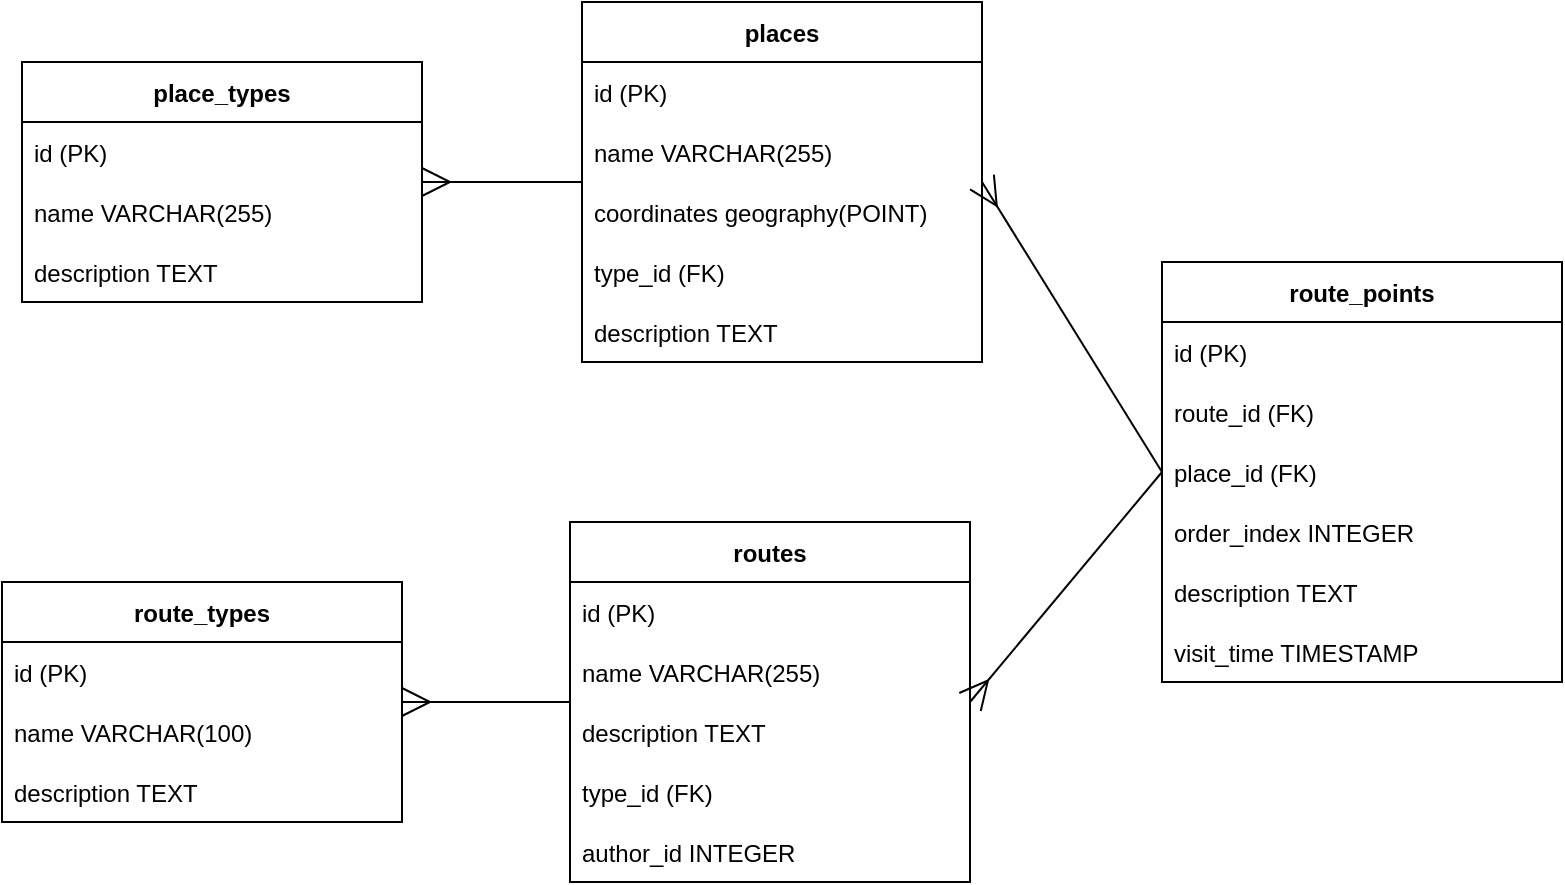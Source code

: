 <mxfile version="26.2.14">
  <diagram id="C5RBs43oDa-KdzZeNtuy" name="Инфологическая модель">
    <mxGraphModel dx="1639" dy="896" grid="1" gridSize="10" guides="1" tooltips="1" connect="1" arrows="1" fold="1" page="1" pageScale="1" pageWidth="827" pageHeight="1169" math="0" shadow="0">
      <root>
        <mxCell id="WIyWlLk6GJQsqaUBKTNV-0" />
        <mxCell id="WIyWlLk6GJQsqaUBKTNV-1" parent="WIyWlLk6GJQsqaUBKTNV-0" />
        <mxCell id="place_types" value="place_types" style="shape=table;startSize=30;container=1;collapsible=1;childLayout=tableLayout;fixedRows=1;rowLines=0;fontStyle=1;align=center;resizeLast=1;" parent="WIyWlLk6GJQsqaUBKTNV-1" vertex="1">
          <mxGeometry x="40" y="70" width="200" height="120" as="geometry" />
        </mxCell>
        <mxCell id="place_types_id" value="id (PK)" style="text;strokeColor=none;fillColor=none;align=left;verticalAlign=middle;spacingLeft=4;spacingRight=4;overflow=hidden;points=[[0,0.5],[1,0.5]];portConstraint=eastwest;rotatable=0;" parent="place_types" vertex="1">
          <mxGeometry y="30" width="200" height="30" as="geometry" />
        </mxCell>
        <mxCell id="place_types_name" value="name VARCHAR(255)" style="text;strokeColor=none;fillColor=none;align=left;verticalAlign=middle;spacingLeft=4;spacingRight=4;overflow=hidden;points=[[0,0.5],[1,0.5]];portConstraint=eastwest;rotatable=0;" parent="place_types" vertex="1">
          <mxGeometry y="60" width="200" height="30" as="geometry" />
        </mxCell>
        <mxCell id="place_types_description" value="description TEXT" style="text;strokeColor=none;fillColor=none;align=left;verticalAlign=middle;spacingLeft=4;spacingRight=4;overflow=hidden;points=[[0,0.5],[1,0.5]];portConstraint=eastwest;rotatable=0;" parent="place_types" vertex="1">
          <mxGeometry y="90" width="200" height="30" as="geometry" />
        </mxCell>
        <mxCell id="places" value="places" style="shape=table;startSize=30;container=1;collapsible=1;childLayout=tableLayout;fixedRows=1;rowLines=0;fontStyle=1;align=center;resizeLast=1;" parent="WIyWlLk6GJQsqaUBKTNV-1" vertex="1">
          <mxGeometry x="320" y="40" width="200" height="180" as="geometry" />
        </mxCell>
        <mxCell id="places_id" value="id (PK)" style="text;strokeColor=none;fillColor=none;align=left;verticalAlign=middle;spacingLeft=4;spacingRight=4;overflow=hidden;points=[[0,0.5],[1,0.5]];portConstraint=eastwest;rotatable=0;" parent="places" vertex="1">
          <mxGeometry y="30" width="200" height="30" as="geometry" />
        </mxCell>
        <mxCell id="places_name" value="name VARCHAR(255)" style="text;strokeColor=none;fillColor=none;align=left;verticalAlign=middle;spacingLeft=4;spacingRight=4;overflow=hidden;points=[[0,0.5],[1,0.5]];portConstraint=eastwest;rotatable=0;" parent="places" vertex="1">
          <mxGeometry y="60" width="200" height="30" as="geometry" />
        </mxCell>
        <mxCell id="places_coordinates" value="coordinates geography(POINT)" style="text;strokeColor=none;fillColor=none;align=left;verticalAlign=middle;spacingLeft=4;spacingRight=4;overflow=hidden;points=[[0,0.5],[1,0.5]];portConstraint=eastwest;rotatable=0;" parent="places" vertex="1">
          <mxGeometry y="90" width="200" height="30" as="geometry" />
        </mxCell>
        <mxCell id="places_type_id" value="type_id (FK)" style="text;strokeColor=none;fillColor=none;align=left;verticalAlign=middle;spacingLeft=4;spacingRight=4;overflow=hidden;points=[[0,0.5],[1,0.5]];portConstraint=eastwest;rotatable=0;" parent="places" vertex="1">
          <mxGeometry y="120" width="200" height="30" as="geometry" />
        </mxCell>
        <mxCell id="places_description" value="description TEXT" style="text;strokeColor=none;fillColor=none;align=left;verticalAlign=middle;spacingLeft=4;spacingRight=4;overflow=hidden;points=[[0,0.5],[1,0.5]];portConstraint=eastwest;rotatable=0;" parent="places" vertex="1">
          <mxGeometry y="150" width="200" height="30" as="geometry" />
        </mxCell>
        <mxCell id="route_types" value="route_types" style="shape=table;startSize=30;container=1;collapsible=1;childLayout=tableLayout;fixedRows=1;rowLines=0;fontStyle=1;align=center;resizeLast=1;" parent="WIyWlLk6GJQsqaUBKTNV-1" vertex="1">
          <mxGeometry x="30" y="330" width="200" height="120" as="geometry" />
        </mxCell>
        <mxCell id="route_types_id" value="id (PK)" style="text;strokeColor=none;fillColor=none;align=left;verticalAlign=middle;spacingLeft=4;spacingRight=4;overflow=hidden;points=[[0,0.5],[1,0.5]];portConstraint=eastwest;rotatable=0;" parent="route_types" vertex="1">
          <mxGeometry y="30" width="200" height="30" as="geometry" />
        </mxCell>
        <mxCell id="route_types_name" value="name VARCHAR(100)" style="text;strokeColor=none;fillColor=none;align=left;verticalAlign=middle;spacingLeft=4;spacingRight=4;overflow=hidden;points=[[0,0.5],[1,0.5]];portConstraint=eastwest;rotatable=0;" parent="route_types" vertex="1">
          <mxGeometry y="60" width="200" height="30" as="geometry" />
        </mxCell>
        <mxCell id="route_types_description" value="description TEXT" style="text;strokeColor=none;fillColor=none;align=left;verticalAlign=middle;spacingLeft=4;spacingRight=4;overflow=hidden;points=[[0,0.5],[1,0.5]];portConstraint=eastwest;rotatable=0;" parent="route_types" vertex="1">
          <mxGeometry y="90" width="200" height="30" as="geometry" />
        </mxCell>
        <mxCell id="routes" value="routes" style="shape=table;startSize=30;container=1;collapsible=1;childLayout=tableLayout;fixedRows=1;rowLines=0;fontStyle=1;align=center;resizeLast=1;" parent="WIyWlLk6GJQsqaUBKTNV-1" vertex="1">
          <mxGeometry x="314" y="300" width="200" height="180" as="geometry" />
        </mxCell>
        <mxCell id="routes_id" value="id (PK)" style="text;strokeColor=none;fillColor=none;align=left;verticalAlign=middle;spacingLeft=4;spacingRight=4;overflow=hidden;points=[[0,0.5],[1,0.5]];portConstraint=eastwest;rotatable=0;" parent="routes" vertex="1">
          <mxGeometry y="30" width="200" height="30" as="geometry" />
        </mxCell>
        <mxCell id="routes_name" value="name VARCHAR(255)" style="text;strokeColor=none;fillColor=none;align=left;verticalAlign=middle;spacingLeft=4;spacingRight=4;overflow=hidden;points=[[0,0.5],[1,0.5]];portConstraint=eastwest;rotatable=0;" parent="routes" vertex="1">
          <mxGeometry y="60" width="200" height="30" as="geometry" />
        </mxCell>
        <mxCell id="routes_description" value="description TEXT" style="text;strokeColor=none;fillColor=none;align=left;verticalAlign=middle;spacingLeft=4;spacingRight=4;overflow=hidden;points=[[0,0.5],[1,0.5]];portConstraint=eastwest;rotatable=0;" parent="routes" vertex="1">
          <mxGeometry y="90" width="200" height="30" as="geometry" />
        </mxCell>
        <mxCell id="routes_type_id" value="type_id (FK)" style="text;strokeColor=none;fillColor=none;align=left;verticalAlign=middle;spacingLeft=4;spacingRight=4;overflow=hidden;points=[[0,0.5],[1,0.5]];portConstraint=eastwest;rotatable=0;" parent="routes" vertex="1">
          <mxGeometry y="120" width="200" height="30" as="geometry" />
        </mxCell>
        <mxCell id="routes_author_id" value="author_id INTEGER" style="text;strokeColor=none;fillColor=none;align=left;verticalAlign=middle;spacingLeft=4;spacingRight=4;overflow=hidden;points=[[0,0.5],[1,0.5]];portConstraint=eastwest;rotatable=0;" parent="routes" vertex="1">
          <mxGeometry y="150" width="200" height="30" as="geometry" />
        </mxCell>
        <mxCell id="route_points" value="route_points" style="shape=table;startSize=30;container=1;collapsible=1;childLayout=tableLayout;fixedRows=1;rowLines=0;fontStyle=1;align=center;resizeLast=1;" parent="WIyWlLk6GJQsqaUBKTNV-1" vertex="1">
          <mxGeometry x="610" y="170" width="200" height="210" as="geometry" />
        </mxCell>
        <mxCell id="route_points_id" value="id (PK)" style="text;strokeColor=none;fillColor=none;align=left;verticalAlign=middle;spacingLeft=4;spacingRight=4;overflow=hidden;points=[[0,0.5],[1,0.5]];portConstraint=eastwest;rotatable=0;" parent="route_points" vertex="1">
          <mxGeometry y="30" width="200" height="30" as="geometry" />
        </mxCell>
        <mxCell id="route_points_route_id" value="route_id (FK)" style="text;strokeColor=none;fillColor=none;align=left;verticalAlign=middle;spacingLeft=4;spacingRight=4;overflow=hidden;points=[[0,0.5],[1,0.5]];portConstraint=eastwest;rotatable=0;" parent="route_points" vertex="1">
          <mxGeometry y="60" width="200" height="30" as="geometry" />
        </mxCell>
        <mxCell id="route_points_place_id" value="place_id (FK)" style="text;strokeColor=none;fillColor=none;align=left;verticalAlign=middle;spacingLeft=4;spacingRight=4;overflow=hidden;points=[[0,0.5],[1,0.5]];portConstraint=eastwest;rotatable=0;" parent="route_points" vertex="1">
          <mxGeometry y="90" width="200" height="30" as="geometry" />
        </mxCell>
        <mxCell id="route_points_order_index" value="order_index INTEGER" style="text;strokeColor=none;fillColor=none;align=left;verticalAlign=middle;spacingLeft=4;spacingRight=4;overflow=hidden;points=[[0,0.5],[1,0.5]];portConstraint=eastwest;rotatable=0;" parent="route_points" vertex="1">
          <mxGeometry y="120" width="200" height="30" as="geometry" />
        </mxCell>
        <mxCell id="route_points_description" value="description TEXT" style="text;strokeColor=none;fillColor=none;align=left;verticalAlign=middle;spacingLeft=4;spacingRight=4;overflow=hidden;points=[[0,0.5],[1,0.5]];portConstraint=eastwest;rotatable=0;" parent="route_points" vertex="1">
          <mxGeometry y="150" width="200" height="30" as="geometry" />
        </mxCell>
        <mxCell id="route_points_visit_time" value="visit_time TIMESTAMP" style="text;strokeColor=none;fillColor=none;align=left;verticalAlign=middle;spacingLeft=4;spacingRight=4;overflow=hidden;points=[[0,0.5],[1,0.5]];portConstraint=eastwest;rotatable=0;" parent="route_points" vertex="1">
          <mxGeometry y="180" width="200" height="30" as="geometry" />
        </mxCell>
        <mxCell id="rel1" value="" style="endArrow=ERmany;endFill=1;endSize=12;html=1;rounded=0;exitX=0;exitY=0.5;exitDx=0;exitDy=0;entryX=1;entryY=0.5;entryDx=0;entryDy=0;" parent="WIyWlLk6GJQsqaUBKTNV-1" source="places" target="place_types" edge="1">
          <mxGeometry width="160" relative="1" as="geometry">
            <mxPoint x="320" y="130" as="sourcePoint" />
            <mxPoint x="480" y="130" as="targetPoint" />
          </mxGeometry>
        </mxCell>
        <mxCell id="rel2" value="" style="endArrow=ERmany;endFill=1;endSize=12;html=1;rounded=0;exitX=0;exitY=0.5;exitDx=0;exitDy=0;entryX=1;entryY=0.5;entryDx=0;entryDy=0;" parent="WIyWlLk6GJQsqaUBKTNV-1" source="routes" target="route_types" edge="1">
          <mxGeometry width="160" relative="1" as="geometry">
            <mxPoint x="320" y="330" as="sourcePoint" />
            <mxPoint x="480" y="330" as="targetPoint" />
          </mxGeometry>
        </mxCell>
        <mxCell id="rel3" value="" style="endArrow=ERmany;endFill=1;endSize=12;html=1;rounded=0;exitX=0;exitY=0.5;exitDx=0;exitDy=0;entryX=1;entryY=0.5;entryDx=0;entryDy=0;" parent="WIyWlLk6GJQsqaUBKTNV-1" source="route_points" target="routes" edge="1">
          <mxGeometry width="160" relative="1" as="geometry">
            <mxPoint x="600" y="145" as="sourcePoint" />
            <mxPoint x="760" y="145" as="targetPoint" />
          </mxGeometry>
        </mxCell>
        <mxCell id="rel4" value="" style="endArrow=ERmany;endFill=1;endSize=12;html=1;rounded=0;exitX=0;exitY=0.5;exitDx=0;exitDy=0;entryX=1;entryY=0.5;entryDx=0;entryDy=0;" parent="WIyWlLk6GJQsqaUBKTNV-1" source="route_points" target="places" edge="1">
          <mxGeometry width="160" relative="1" as="geometry">
            <mxPoint x="600" y="175" as="sourcePoint" />
            <mxPoint x="760" y="175" as="targetPoint" />
          </mxGeometry>
        </mxCell>
      </root>
    </mxGraphModel>
  </diagram>
</mxfile>
